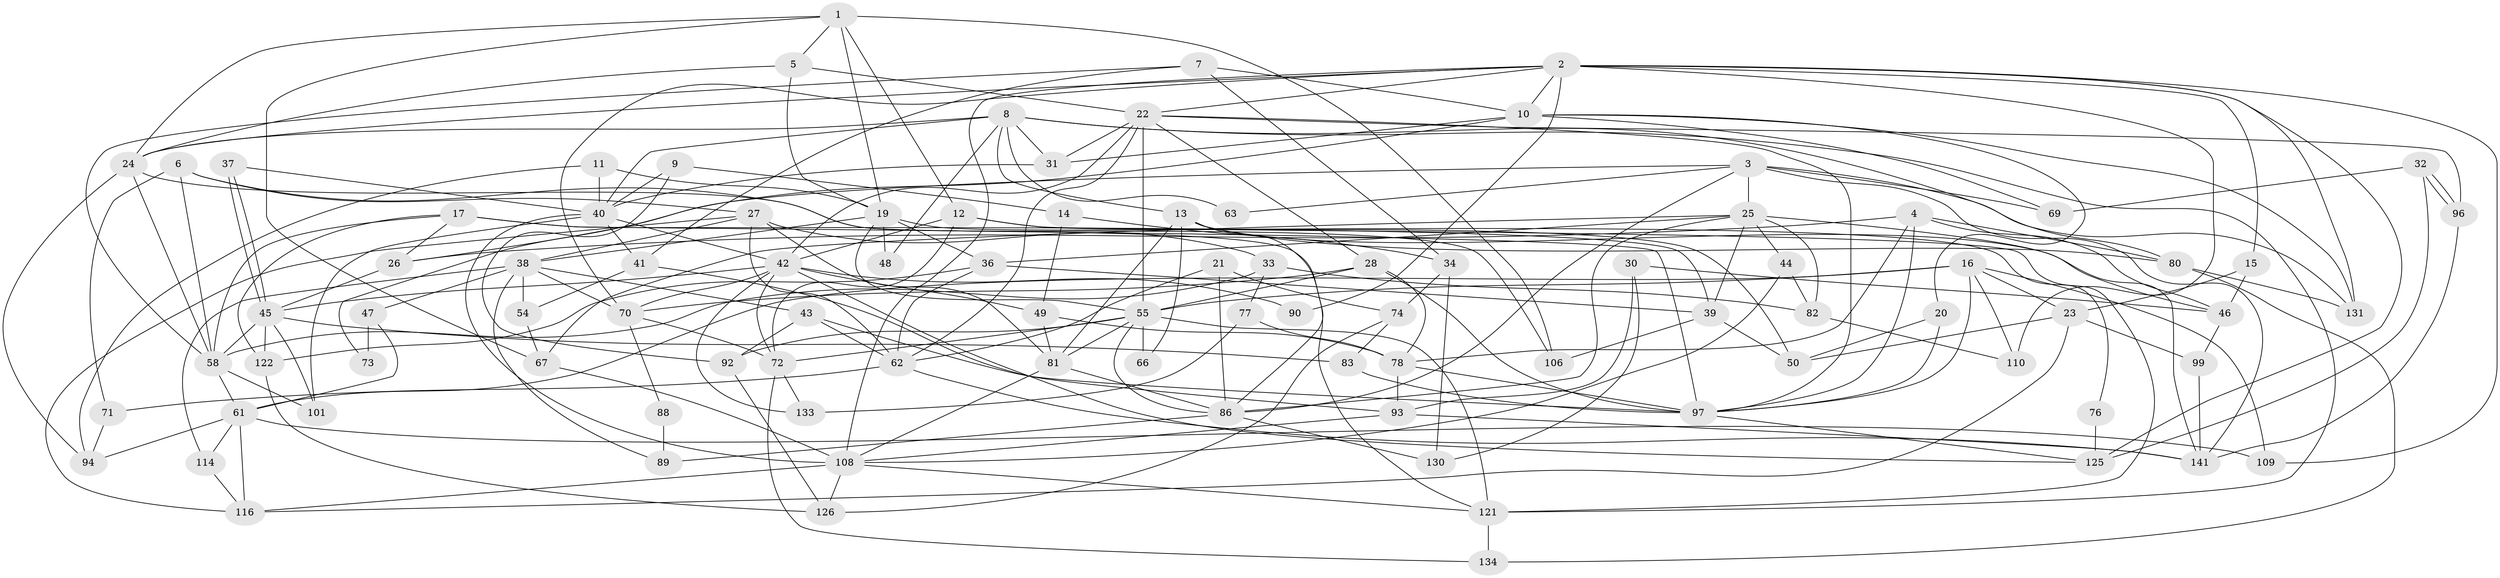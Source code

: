 // original degree distribution, {4: 0.2937062937062937, 5: 0.1888111888111888, 3: 0.32167832167832167, 6: 0.03496503496503497, 2: 0.09090909090909091, 9: 0.006993006993006993, 7: 0.04195804195804196, 8: 0.02097902097902098}
// Generated by graph-tools (version 1.1) at 2025/41/03/06/25 10:41:52]
// undirected, 94 vertices, 226 edges
graph export_dot {
graph [start="1"]
  node [color=gray90,style=filled];
  1 [super="+60"];
  2 [super="+29"];
  3 [super="+64"];
  4 [super="+53"];
  5 [super="+128"];
  6 [super="+135"];
  7 [super="+102"];
  8 [super="+51"];
  9;
  10 [super="+111"];
  11;
  12 [super="+87"];
  13 [super="+18"];
  14;
  15;
  16 [super="+120"];
  17 [super="+35"];
  19 [super="+56"];
  20;
  21;
  22 [super="+139"];
  23;
  24 [super="+65"];
  25 [super="+107"];
  26 [super="+113"];
  27 [super="+137"];
  28;
  30;
  31;
  32;
  33 [super="+85"];
  34 [super="+91"];
  36;
  37;
  38 [super="+57"];
  39 [super="+105"];
  40 [super="+95"];
  41;
  42 [super="+52"];
  43;
  44;
  45 [super="+68"];
  46 [super="+75"];
  47;
  48;
  49 [super="+124"];
  50 [super="+112"];
  54 [super="+79"];
  55 [super="+59"];
  58 [super="+143"];
  61 [super="+136"];
  62 [super="+84"];
  63;
  66;
  67;
  69 [super="+127"];
  70 [super="+138"];
  71 [super="+118"];
  72 [super="+132"];
  73;
  74;
  76;
  77;
  78 [super="+98"];
  80 [super="+140"];
  81 [super="+117"];
  82 [super="+142"];
  83;
  86 [super="+100"];
  88;
  89;
  90;
  92;
  93 [super="+103"];
  94 [super="+115"];
  96;
  97 [super="+104"];
  99;
  101;
  106;
  108 [super="+119"];
  109;
  110;
  114;
  116;
  121 [super="+123"];
  122;
  125 [super="+129"];
  126;
  130;
  131;
  133;
  134;
  141;
  1 -- 12 [weight=2];
  1 -- 106;
  1 -- 5;
  1 -- 19;
  1 -- 67;
  1 -- 24;
  2 -- 22;
  2 -- 131;
  2 -- 108;
  2 -- 109;
  2 -- 110;
  2 -- 15;
  2 -- 24;
  2 -- 90;
  2 -- 125;
  2 -- 10;
  2 -- 70;
  3 -- 131;
  3 -- 63;
  3 -- 141;
  3 -- 25;
  3 -- 86;
  3 -- 69;
  3 -- 26;
  4 -- 78;
  4 -- 46;
  4 -- 80 [weight=2];
  4 -- 97;
  4 -- 26;
  5 -- 22;
  5 -- 19;
  5 -- 24;
  6 -- 121;
  6 -- 58;
  6 -- 71;
  6 -- 27;
  7 -- 41;
  7 -- 10;
  7 -- 58;
  7 -- 34;
  8 -- 48;
  8 -- 80;
  8 -- 121;
  8 -- 63;
  8 -- 24;
  8 -- 13;
  8 -- 31;
  8 -- 40;
  9 -- 92;
  9 -- 14;
  9 -- 40;
  10 -- 20;
  10 -- 131;
  10 -- 73;
  10 -- 69;
  10 -- 31;
  11 -- 40;
  11 -- 94;
  11 -- 19;
  12 -- 76;
  12 -- 121;
  12 -- 72;
  12 -- 42;
  13 -- 66;
  13 -- 86;
  13 -- 80;
  13 -- 81;
  13 -- 46;
  14 -- 34;
  14 -- 49;
  15 -- 23;
  15 -- 46;
  16 -- 61;
  16 -- 110;
  16 -- 109;
  16 -- 97;
  16 -- 55;
  16 -- 23;
  17 -- 122;
  17 -- 58;
  17 -- 39;
  17 -- 26;
  17 -- 97 [weight=2];
  19 -- 38;
  19 -- 50;
  19 -- 48;
  19 -- 36;
  19 -- 55;
  20 -- 97;
  20 -- 50;
  21 -- 74;
  21 -- 62;
  21 -- 86;
  22 -- 31;
  22 -- 96;
  22 -- 97;
  22 -- 55;
  22 -- 28;
  22 -- 62;
  22 -- 42;
  23 -- 116;
  23 -- 50;
  23 -- 99;
  24 -- 106;
  24 -- 94;
  24 -- 58;
  25 -- 141;
  25 -- 39;
  25 -- 82;
  25 -- 67;
  25 -- 36;
  25 -- 86;
  25 -- 44;
  26 -- 45;
  27 -- 62;
  27 -- 116;
  27 -- 81;
  27 -- 38;
  27 -- 33;
  28 -- 55;
  28 -- 70;
  28 -- 97;
  28 -- 78;
  30 -- 93;
  30 -- 46;
  30 -- 130;
  31 -- 40;
  32 -- 96;
  32 -- 96;
  32 -- 125;
  32 -- 69;
  33 -- 82 [weight=2];
  33 -- 58;
  33 -- 77;
  34 -- 130;
  34 -- 74;
  36 -- 122;
  36 -- 62;
  36 -- 39;
  37 -- 45;
  37 -- 45;
  37 -- 40;
  38 -- 43;
  38 -- 114;
  38 -- 47;
  38 -- 89;
  38 -- 70;
  38 -- 54;
  39 -- 106;
  39 -- 50;
  40 -- 108;
  40 -- 101;
  40 -- 41;
  40 -- 42;
  41 -- 93;
  41 -- 54;
  42 -- 72;
  42 -- 90;
  42 -- 133;
  42 -- 45;
  42 -- 125;
  42 -- 70;
  42 -- 49;
  43 -- 97;
  43 -- 92;
  43 -- 62;
  44 -- 82;
  44 -- 108;
  45 -- 58 [weight=2];
  45 -- 83;
  45 -- 101;
  45 -- 122;
  46 -- 99;
  47 -- 73;
  47 -- 61;
  49 -- 81;
  49 -- 78;
  54 -- 67;
  55 -- 81;
  55 -- 66;
  55 -- 86;
  55 -- 72;
  55 -- 121;
  55 -- 92;
  58 -- 61;
  58 -- 101;
  61 -- 116;
  61 -- 109;
  61 -- 94;
  61 -- 114;
  62 -- 71;
  62 -- 141;
  67 -- 108;
  70 -- 72;
  70 -- 88;
  71 -- 94;
  72 -- 133;
  72 -- 134;
  74 -- 126;
  74 -- 83;
  76 -- 125;
  77 -- 133;
  77 -- 78;
  78 -- 93;
  78 -- 97;
  80 -- 131;
  80 -- 134;
  81 -- 86;
  81 -- 108;
  82 -- 110 [weight=2];
  83 -- 97;
  86 -- 130;
  86 -- 89;
  88 -- 89;
  92 -- 126;
  93 -- 108;
  93 -- 141;
  96 -- 141;
  97 -- 125;
  99 -- 141;
  108 -- 121;
  108 -- 116;
  108 -- 126;
  114 -- 116;
  121 -- 134;
  122 -- 126;
}
